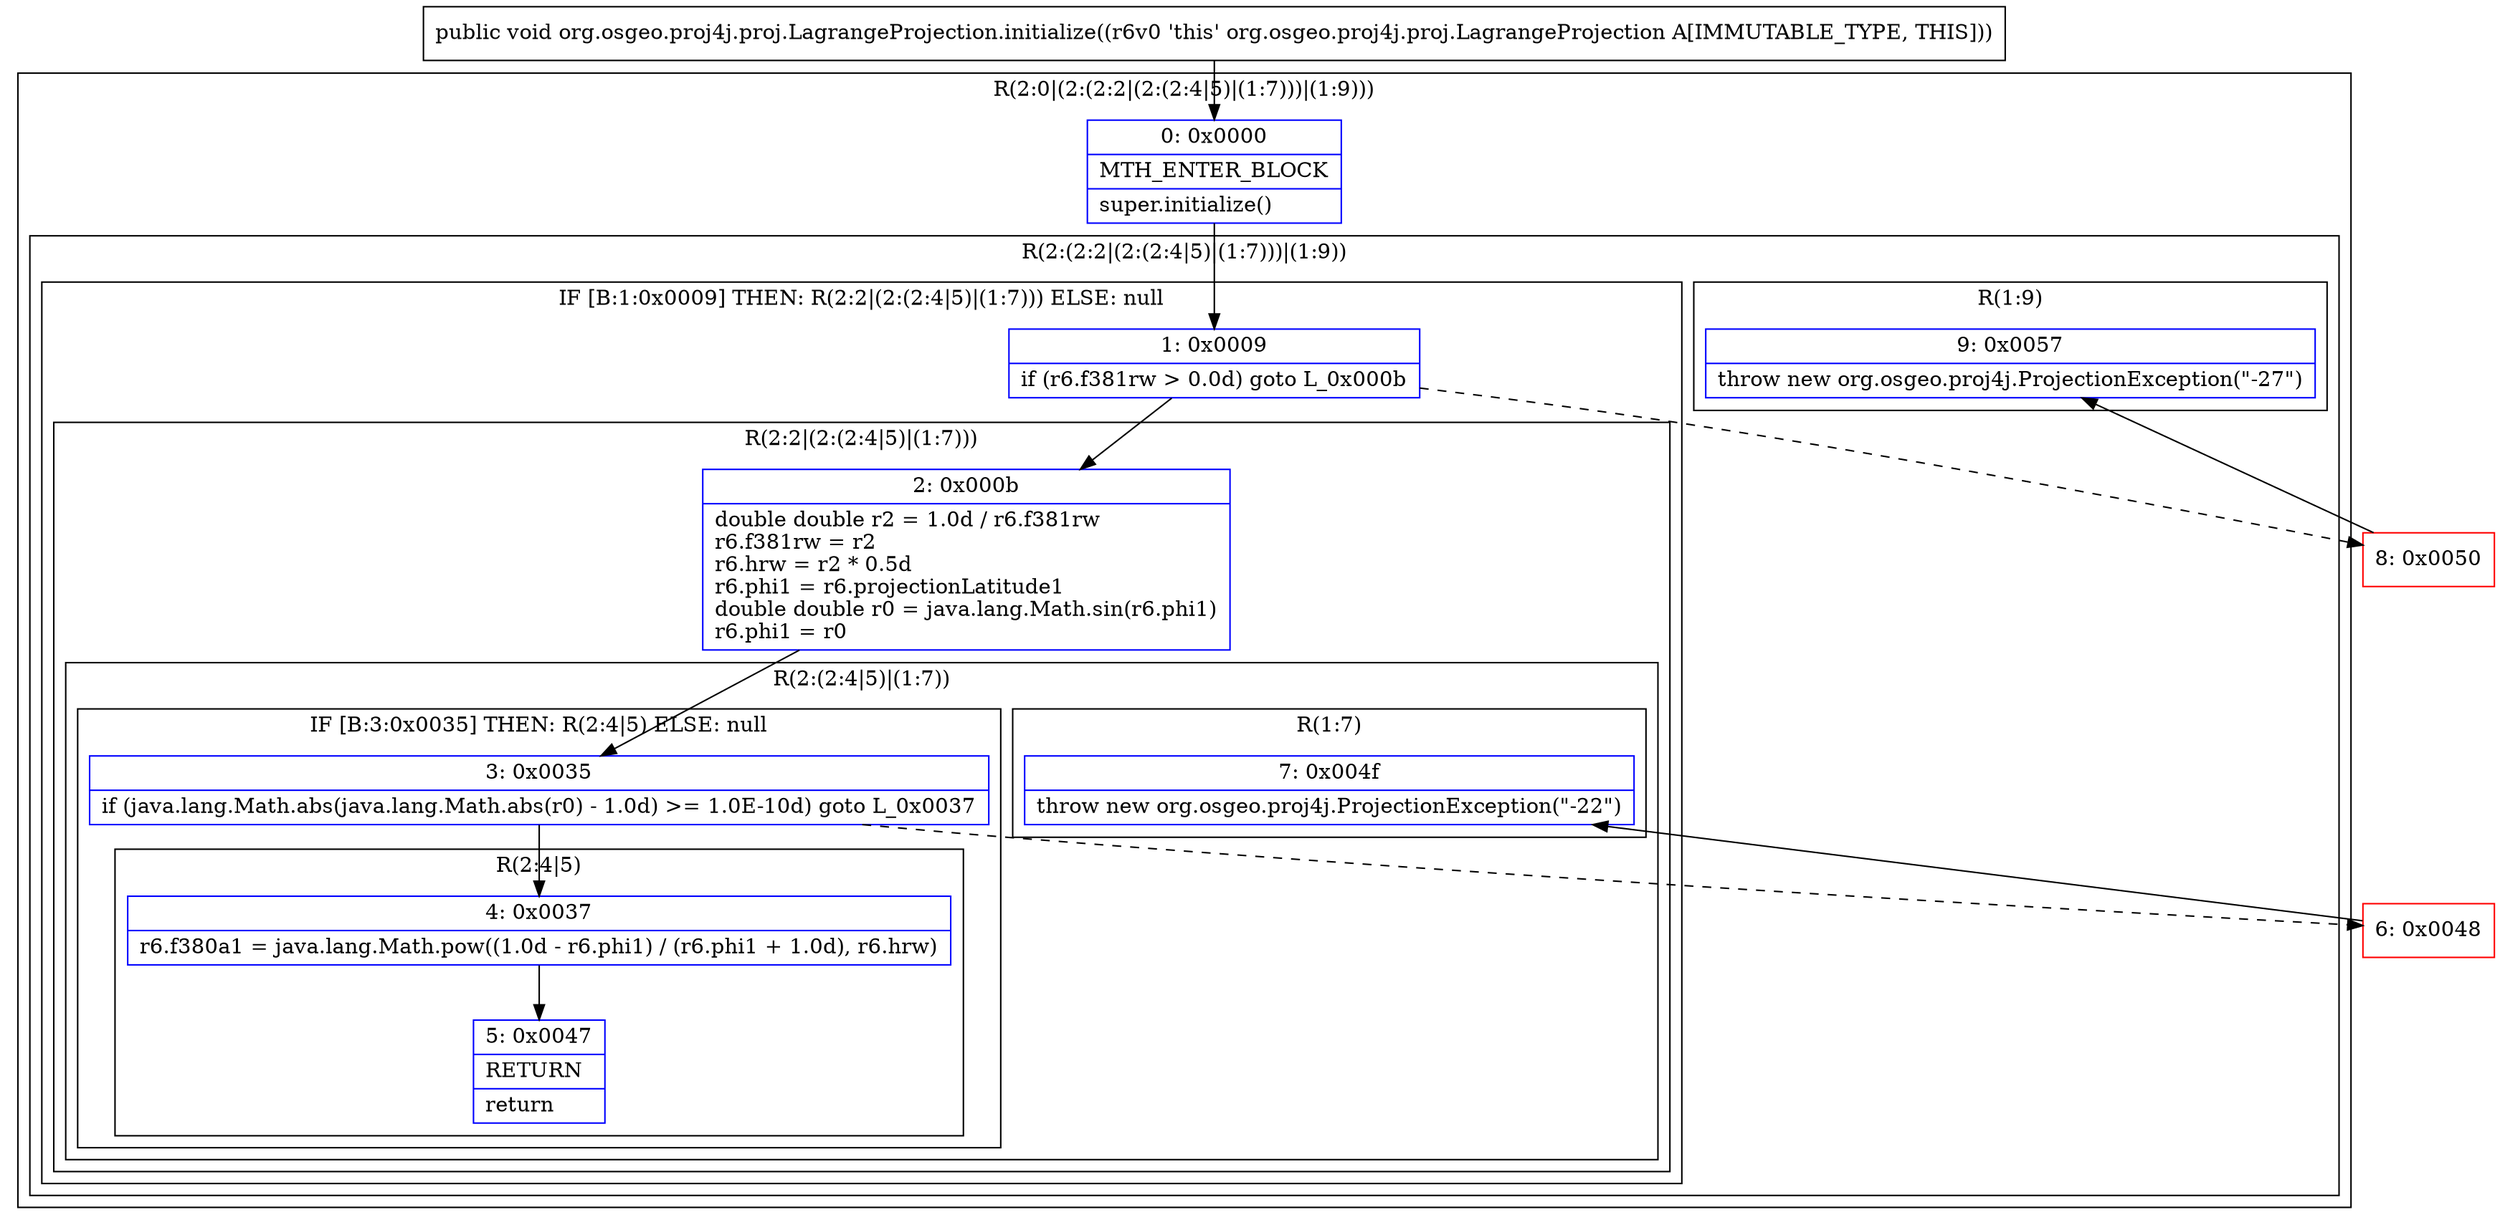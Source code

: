 digraph "CFG fororg.osgeo.proj4j.proj.LagrangeProjection.initialize()V" {
subgraph cluster_Region_1672884993 {
label = "R(2:0|(2:(2:2|(2:(2:4|5)|(1:7)))|(1:9)))";
node [shape=record,color=blue];
Node_0 [shape=record,label="{0\:\ 0x0000|MTH_ENTER_BLOCK\l|super.initialize()\l}"];
subgraph cluster_Region_447674753 {
label = "R(2:(2:2|(2:(2:4|5)|(1:7)))|(1:9))";
node [shape=record,color=blue];
subgraph cluster_IfRegion_2120975098 {
label = "IF [B:1:0x0009] THEN: R(2:2|(2:(2:4|5)|(1:7))) ELSE: null";
node [shape=record,color=blue];
Node_1 [shape=record,label="{1\:\ 0x0009|if (r6.f381rw \> 0.0d) goto L_0x000b\l}"];
subgraph cluster_Region_1878337271 {
label = "R(2:2|(2:(2:4|5)|(1:7)))";
node [shape=record,color=blue];
Node_2 [shape=record,label="{2\:\ 0x000b|double double r2 = 1.0d \/ r6.f381rw\lr6.f381rw = r2\lr6.hrw = r2 * 0.5d\lr6.phi1 = r6.projectionLatitude1\ldouble double r0 = java.lang.Math.sin(r6.phi1)\lr6.phi1 = r0\l}"];
subgraph cluster_Region_1950339659 {
label = "R(2:(2:4|5)|(1:7))";
node [shape=record,color=blue];
subgraph cluster_IfRegion_1465332206 {
label = "IF [B:3:0x0035] THEN: R(2:4|5) ELSE: null";
node [shape=record,color=blue];
Node_3 [shape=record,label="{3\:\ 0x0035|if (java.lang.Math.abs(java.lang.Math.abs(r0) \- 1.0d) \>= 1.0E\-10d) goto L_0x0037\l}"];
subgraph cluster_Region_650365430 {
label = "R(2:4|5)";
node [shape=record,color=blue];
Node_4 [shape=record,label="{4\:\ 0x0037|r6.f380a1 = java.lang.Math.pow((1.0d \- r6.phi1) \/ (r6.phi1 + 1.0d), r6.hrw)\l}"];
Node_5 [shape=record,label="{5\:\ 0x0047|RETURN\l|return\l}"];
}
}
subgraph cluster_Region_1263291998 {
label = "R(1:7)";
node [shape=record,color=blue];
Node_7 [shape=record,label="{7\:\ 0x004f|throw new org.osgeo.proj4j.ProjectionException(\"\-22\")\l}"];
}
}
}
}
subgraph cluster_Region_1771202975 {
label = "R(1:9)";
node [shape=record,color=blue];
Node_9 [shape=record,label="{9\:\ 0x0057|throw new org.osgeo.proj4j.ProjectionException(\"\-27\")\l}"];
}
}
}
Node_6 [shape=record,color=red,label="{6\:\ 0x0048}"];
Node_8 [shape=record,color=red,label="{8\:\ 0x0050}"];
MethodNode[shape=record,label="{public void org.osgeo.proj4j.proj.LagrangeProjection.initialize((r6v0 'this' org.osgeo.proj4j.proj.LagrangeProjection A[IMMUTABLE_TYPE, THIS])) }"];
MethodNode -> Node_0;
Node_0 -> Node_1;
Node_1 -> Node_2;
Node_1 -> Node_8[style=dashed];
Node_2 -> Node_3;
Node_3 -> Node_4;
Node_3 -> Node_6[style=dashed];
Node_4 -> Node_5;
Node_6 -> Node_7;
Node_8 -> Node_9;
}


